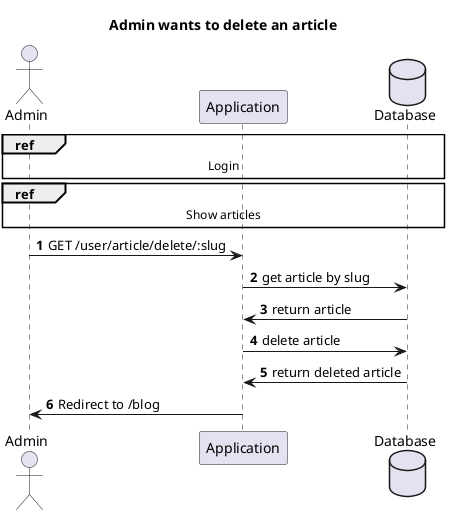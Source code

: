 @startuml
autonumber
title       Admin wants to delete an article
actor       Admin
participant Application
database    Database

ref over Admin, Application, Database: Login
ref over Admin, Application, Database: Show articles

Admin -> Application: GET /user/article/delete/:slug
Application -> Database: get article by slug
Database -> Application: return article
Application -> Database: delete article
Database -> Application: return deleted article
Application -> Admin: Redirect to /blog

@enduml
